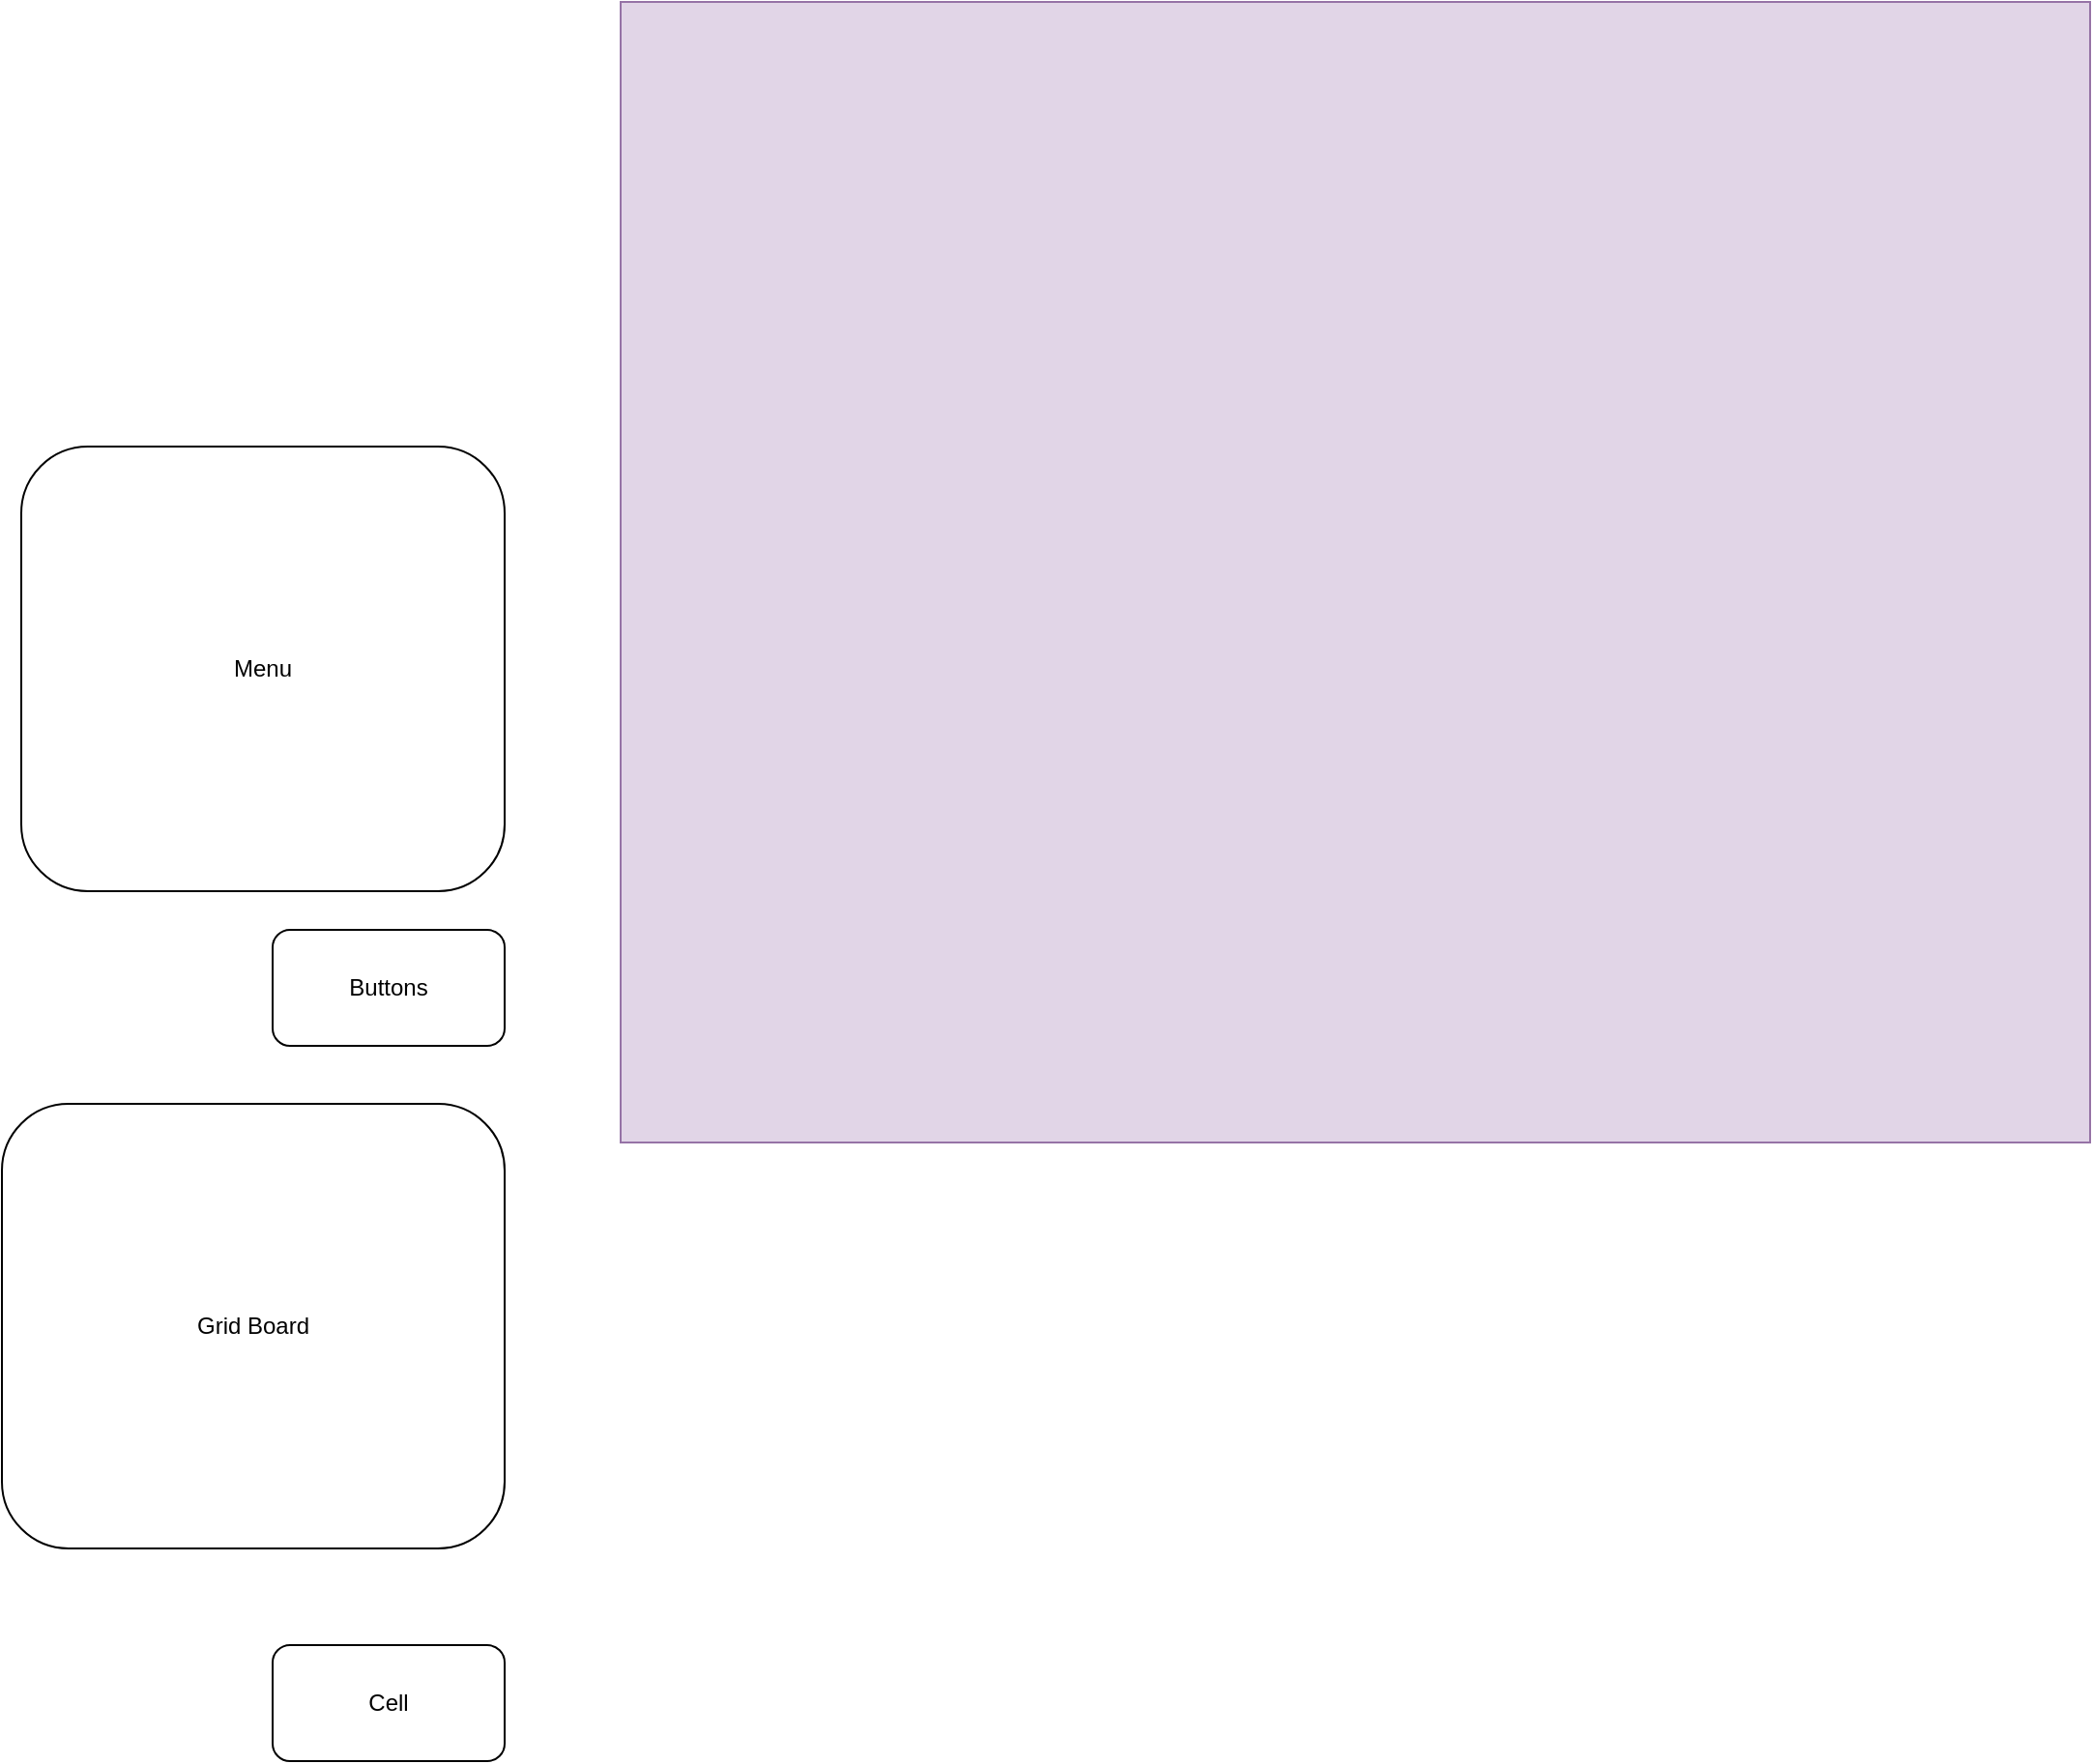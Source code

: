 <mxfile version="18.2.0" type="device"><diagram id="5JY-TwLdABKwkHj_N_37" name="Page-1"><mxGraphModel dx="2272" dy="786" grid="1" gridSize="10" guides="1" tooltips="1" connect="1" arrows="1" fold="1" page="1" pageScale="1" pageWidth="850" pageHeight="1100" math="0" shadow="0"><root><mxCell id="0"/><mxCell id="1" parent="0"/><mxCell id="jWYjbAMn8uyNZMmYCHTi-4" value="" style="rounded=0;whiteSpace=wrap;html=1;fillColor=#e1d5e7;strokeColor=#9673a6;" vertex="1" parent="1"><mxGeometry x="80" y="110" width="760" height="590" as="geometry"/></mxCell><mxCell id="jWYjbAMn8uyNZMmYCHTi-1" value="Menu" style="rounded=1;whiteSpace=wrap;html=1;" vertex="1" parent="1"><mxGeometry x="-230" y="340" width="250" height="230" as="geometry"/></mxCell><mxCell id="jWYjbAMn8uyNZMmYCHTi-5" value="Buttons" style="rounded=1;whiteSpace=wrap;html=1;" vertex="1" parent="1"><mxGeometry x="-100" y="590" width="120" height="60" as="geometry"/></mxCell><mxCell id="jWYjbAMn8uyNZMmYCHTi-6" value="Grid Board" style="rounded=1;whiteSpace=wrap;html=1;" vertex="1" parent="1"><mxGeometry x="-240" y="680" width="260" height="230" as="geometry"/></mxCell><mxCell id="jWYjbAMn8uyNZMmYCHTi-7" value="Cell" style="rounded=1;whiteSpace=wrap;html=1;" vertex="1" parent="1"><mxGeometry x="-100" y="960" width="120" height="60" as="geometry"/></mxCell></root></mxGraphModel></diagram></mxfile>